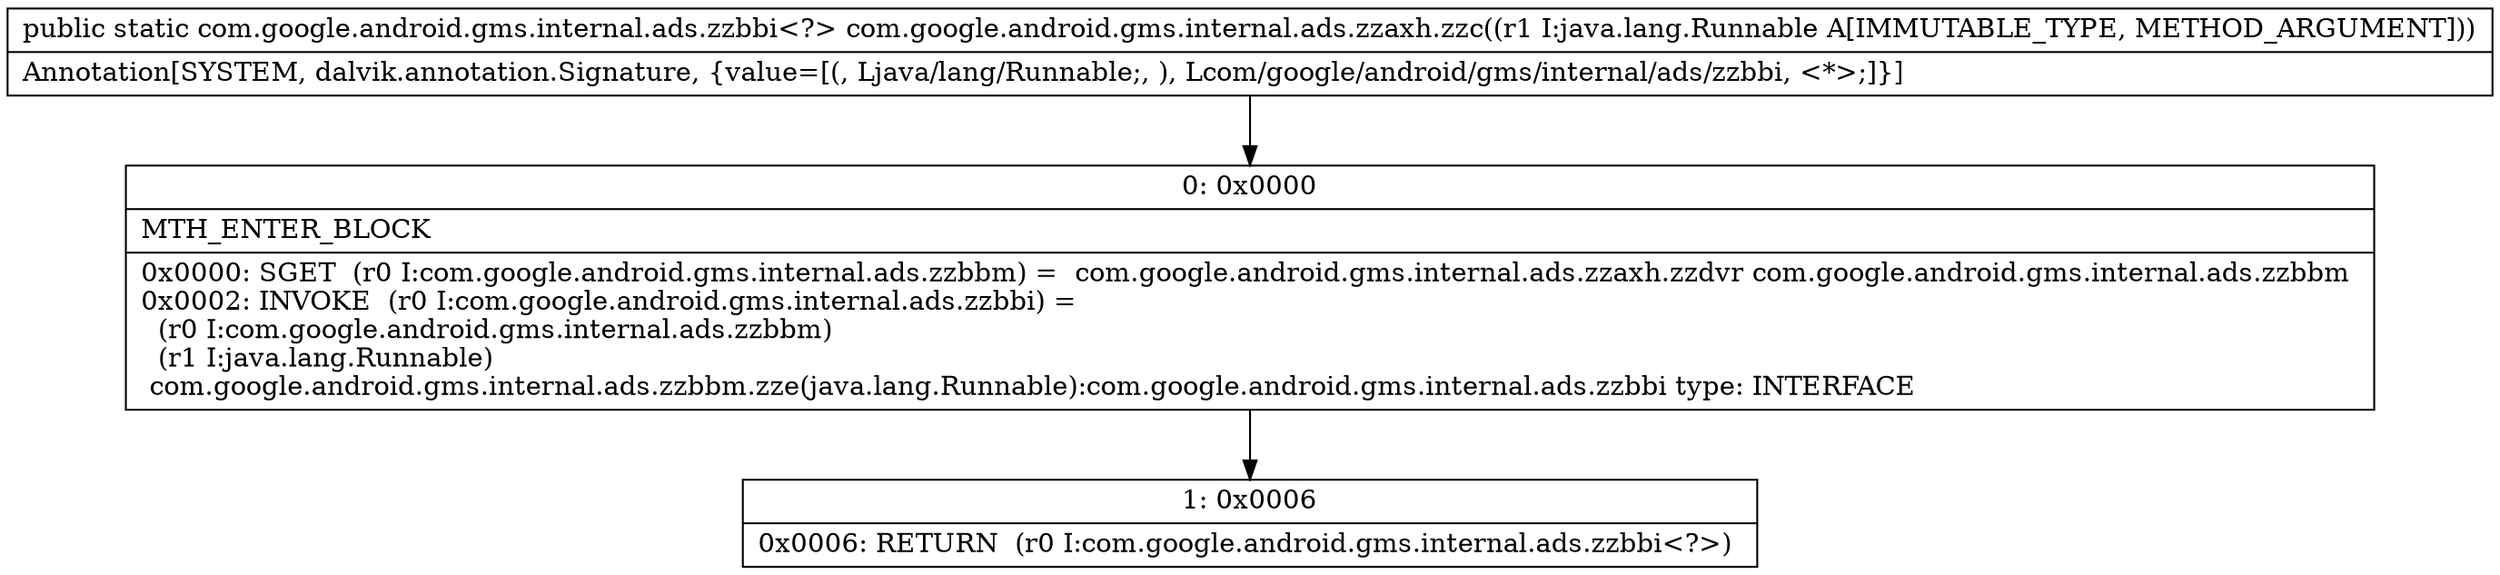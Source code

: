 digraph "CFG forcom.google.android.gms.internal.ads.zzaxh.zzc(Ljava\/lang\/Runnable;)Lcom\/google\/android\/gms\/internal\/ads\/zzbbi;" {
Node_0 [shape=record,label="{0\:\ 0x0000|MTH_ENTER_BLOCK\l|0x0000: SGET  (r0 I:com.google.android.gms.internal.ads.zzbbm) =  com.google.android.gms.internal.ads.zzaxh.zzdvr com.google.android.gms.internal.ads.zzbbm \l0x0002: INVOKE  (r0 I:com.google.android.gms.internal.ads.zzbbi) = \l  (r0 I:com.google.android.gms.internal.ads.zzbbm)\l  (r1 I:java.lang.Runnable)\l com.google.android.gms.internal.ads.zzbbm.zze(java.lang.Runnable):com.google.android.gms.internal.ads.zzbbi type: INTERFACE \l}"];
Node_1 [shape=record,label="{1\:\ 0x0006|0x0006: RETURN  (r0 I:com.google.android.gms.internal.ads.zzbbi\<?\>) \l}"];
MethodNode[shape=record,label="{public static com.google.android.gms.internal.ads.zzbbi\<?\> com.google.android.gms.internal.ads.zzaxh.zzc((r1 I:java.lang.Runnable A[IMMUTABLE_TYPE, METHOD_ARGUMENT]))  | Annotation[SYSTEM, dalvik.annotation.Signature, \{value=[(, Ljava\/lang\/Runnable;, ), Lcom\/google\/android\/gms\/internal\/ads\/zzbbi, \<*\>;]\}]\l}"];
MethodNode -> Node_0;
Node_0 -> Node_1;
}

